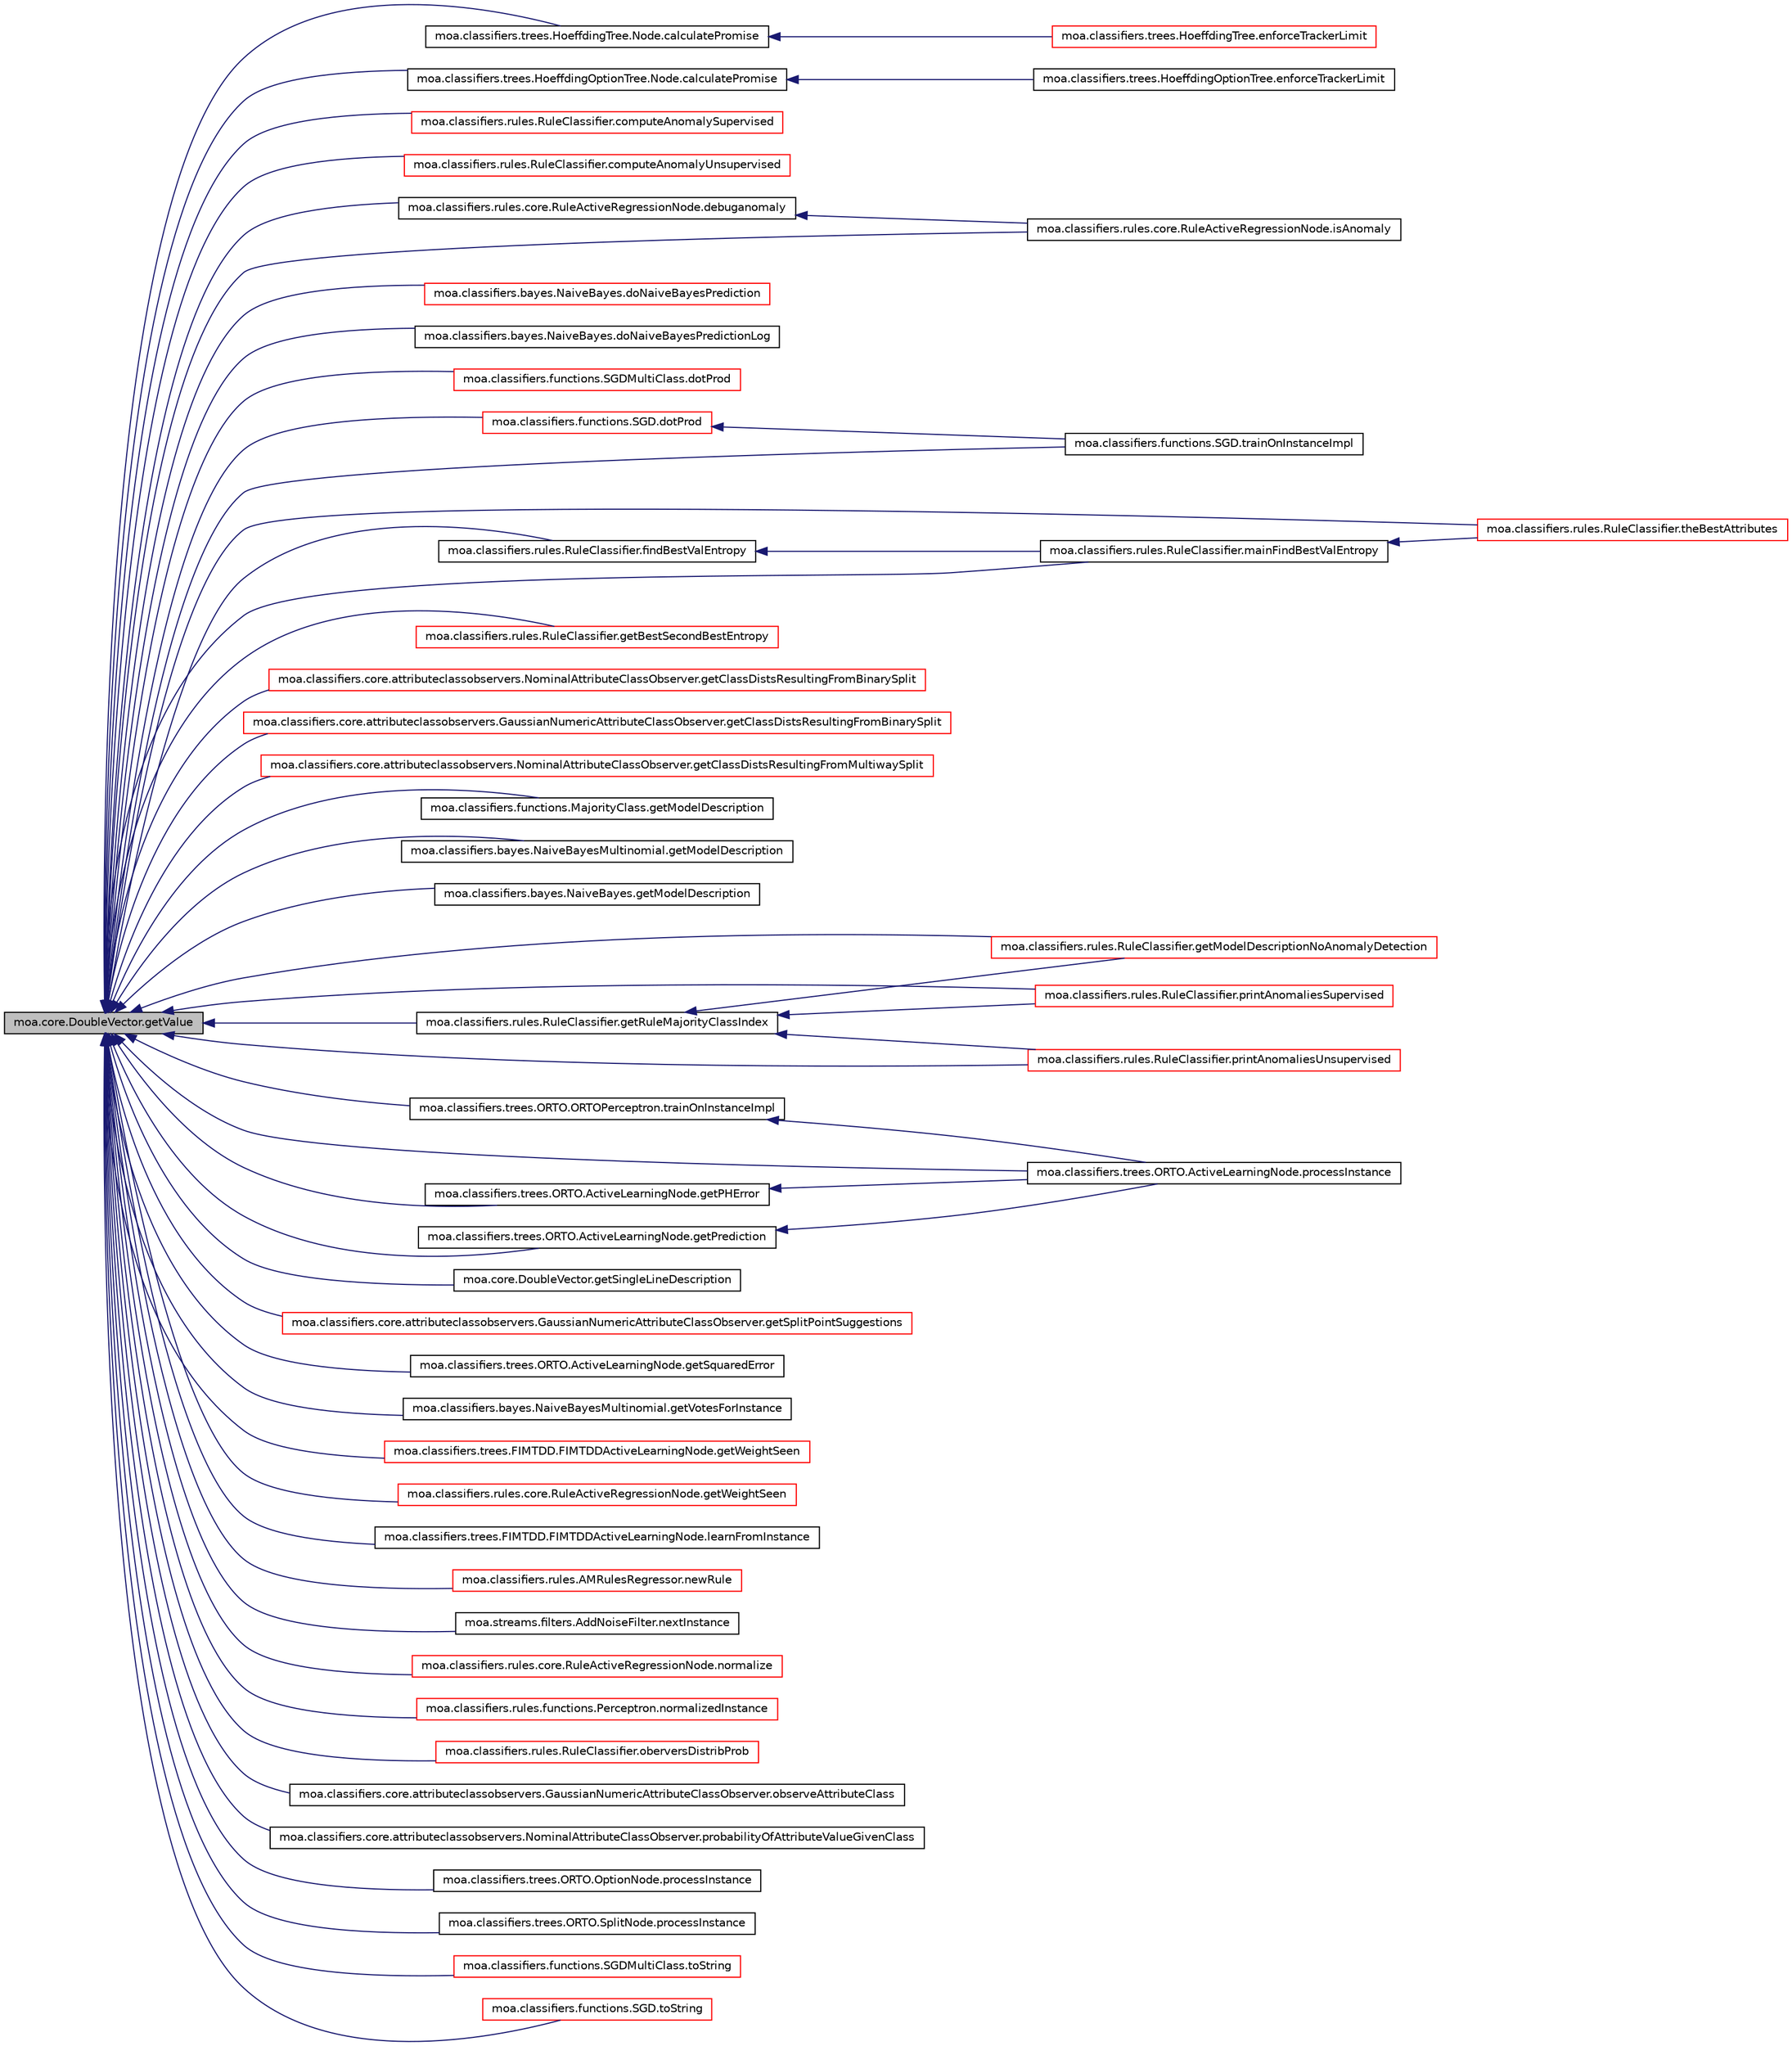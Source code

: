 digraph G
{
  edge [fontname="Helvetica",fontsize="10",labelfontname="Helvetica",labelfontsize="10"];
  node [fontname="Helvetica",fontsize="10",shape=record];
  rankdir=LR;
  Node1 [label="moa.core.DoubleVector.getValue",height=0.2,width=0.4,color="black", fillcolor="grey75", style="filled" fontcolor="black"];
  Node1 -> Node2 [dir=back,color="midnightblue",fontsize="10",style="solid",fontname="Helvetica"];
  Node2 [label="moa.classifiers.trees.HoeffdingTree.Node.calculatePromise",height=0.2,width=0.4,color="black", fillcolor="white", style="filled",URL="$classmoa_1_1classifiers_1_1trees_1_1HoeffdingTree_1_1Node.html#a2dd4315a90707c43f3e92a4456f712d8"];
  Node2 -> Node3 [dir=back,color="midnightblue",fontsize="10",style="solid",fontname="Helvetica"];
  Node3 [label="moa.classifiers.trees.HoeffdingTree.enforceTrackerLimit",height=0.2,width=0.4,color="red", fillcolor="white", style="filled",URL="$classmoa_1_1classifiers_1_1trees_1_1HoeffdingTree.html#ad3ce5f45815584286223e5e1280bcbb0"];
  Node1 -> Node4 [dir=back,color="midnightblue",fontsize="10",style="solid",fontname="Helvetica"];
  Node4 [label="moa.classifiers.trees.HoeffdingOptionTree.Node.calculatePromise",height=0.2,width=0.4,color="black", fillcolor="white", style="filled",URL="$classmoa_1_1classifiers_1_1trees_1_1HoeffdingOptionTree_1_1Node.html#a55831654f534d9be070eb3a0379063f4"];
  Node4 -> Node5 [dir=back,color="midnightblue",fontsize="10",style="solid",fontname="Helvetica"];
  Node5 [label="moa.classifiers.trees.HoeffdingOptionTree.enforceTrackerLimit",height=0.2,width=0.4,color="black", fillcolor="white", style="filled",URL="$classmoa_1_1classifiers_1_1trees_1_1HoeffdingOptionTree.html#af9382a6efb72761ad3a4ac9896d35c79"];
  Node1 -> Node6 [dir=back,color="midnightblue",fontsize="10",style="solid",fontname="Helvetica"];
  Node6 [label="moa.classifiers.rules.RuleClassifier.computeAnomalySupervised",height=0.2,width=0.4,color="red", fillcolor="white", style="filled",URL="$classmoa_1_1classifiers_1_1rules_1_1RuleClassifier.html#a331a0272136812420c3f28741e49dc3b"];
  Node1 -> Node7 [dir=back,color="midnightblue",fontsize="10",style="solid",fontname="Helvetica"];
  Node7 [label="moa.classifiers.rules.RuleClassifier.computeAnomalyUnsupervised",height=0.2,width=0.4,color="red", fillcolor="white", style="filled",URL="$classmoa_1_1classifiers_1_1rules_1_1RuleClassifier.html#ac498e2b33463b69a59ed3d1e6506ceee"];
  Node1 -> Node8 [dir=back,color="midnightblue",fontsize="10",style="solid",fontname="Helvetica"];
  Node8 [label="moa.classifiers.rules.core.RuleActiveRegressionNode.debuganomaly",height=0.2,width=0.4,color="black", fillcolor="white", style="filled",URL="$classmoa_1_1classifiers_1_1rules_1_1core_1_1RuleActiveRegressionNode.html#ad6906406f387b875eb63024c10e912ad"];
  Node8 -> Node9 [dir=back,color="midnightblue",fontsize="10",style="solid",fontname="Helvetica"];
  Node9 [label="moa.classifiers.rules.core.RuleActiveRegressionNode.isAnomaly",height=0.2,width=0.4,color="black", fillcolor="white", style="filled",URL="$classmoa_1_1classifiers_1_1rules_1_1core_1_1RuleActiveRegressionNode.html#a1f5de305f254747e3f1ac7b5d5d2eab0"];
  Node1 -> Node10 [dir=back,color="midnightblue",fontsize="10",style="solid",fontname="Helvetica"];
  Node10 [label="moa.classifiers.bayes.NaiveBayes.doNaiveBayesPrediction",height=0.2,width=0.4,color="red", fillcolor="white", style="filled",URL="$classmoa_1_1classifiers_1_1bayes_1_1NaiveBayes.html#aaeb3aa564394e10a043c31963096ac78"];
  Node1 -> Node11 [dir=back,color="midnightblue",fontsize="10",style="solid",fontname="Helvetica"];
  Node11 [label="moa.classifiers.bayes.NaiveBayes.doNaiveBayesPredictionLog",height=0.2,width=0.4,color="black", fillcolor="white", style="filled",URL="$classmoa_1_1classifiers_1_1bayes_1_1NaiveBayes.html#a92559d8413215b11f74191718b6c14d4"];
  Node1 -> Node12 [dir=back,color="midnightblue",fontsize="10",style="solid",fontname="Helvetica"];
  Node12 [label="moa.classifiers.functions.SGDMultiClass.dotProd",height=0.2,width=0.4,color="red", fillcolor="white", style="filled",URL="$classmoa_1_1classifiers_1_1functions_1_1SGDMultiClass.html#ac8758b70e8cb80e20f2bb918a1a1ed3c"];
  Node1 -> Node13 [dir=back,color="midnightblue",fontsize="10",style="solid",fontname="Helvetica"];
  Node13 [label="moa.classifiers.functions.SGD.dotProd",height=0.2,width=0.4,color="red", fillcolor="white", style="filled",URL="$classmoa_1_1classifiers_1_1functions_1_1SGD.html#a989da08a53b9296d907b2566f2a21e4a"];
  Node13 -> Node14 [dir=back,color="midnightblue",fontsize="10",style="solid",fontname="Helvetica"];
  Node14 [label="moa.classifiers.functions.SGD.trainOnInstanceImpl",height=0.2,width=0.4,color="black", fillcolor="white", style="filled",URL="$classmoa_1_1classifiers_1_1functions_1_1SGD.html#ab783d42c0b72dbc47dee632ee899eb0c",tooltip="Trains the classifier with the given instance."];
  Node1 -> Node15 [dir=back,color="midnightblue",fontsize="10",style="solid",fontname="Helvetica"];
  Node15 [label="moa.classifiers.rules.RuleClassifier.findBestValEntropy",height=0.2,width=0.4,color="black", fillcolor="white", style="filled",URL="$classmoa_1_1classifiers_1_1rules_1_1RuleClassifier.html#af0f8c83ee817b32dcf1c1cf2bdf525f0"];
  Node15 -> Node16 [dir=back,color="midnightblue",fontsize="10",style="solid",fontname="Helvetica"];
  Node16 [label="moa.classifiers.rules.RuleClassifier.mainFindBestValEntropy",height=0.2,width=0.4,color="black", fillcolor="white", style="filled",URL="$classmoa_1_1classifiers_1_1rules_1_1RuleClassifier.html#aa3026ed69fead2e4677193c1824d1b12"];
  Node16 -> Node17 [dir=back,color="midnightblue",fontsize="10",style="solid",fontname="Helvetica"];
  Node17 [label="moa.classifiers.rules.RuleClassifier.theBestAttributes",height=0.2,width=0.4,color="red", fillcolor="white", style="filled",URL="$classmoa_1_1classifiers_1_1rules_1_1RuleClassifier.html#a08c80bf89e9f5c410373626cbfcf7464"];
  Node1 -> Node18 [dir=back,color="midnightblue",fontsize="10",style="solid",fontname="Helvetica"];
  Node18 [label="moa.classifiers.rules.RuleClassifier.getBestSecondBestEntropy",height=0.2,width=0.4,color="red", fillcolor="white", style="filled",URL="$classmoa_1_1classifiers_1_1rules_1_1RuleClassifier.html#a49fb11f23db4219eb271ecab15db6cb8"];
  Node1 -> Node19 [dir=back,color="midnightblue",fontsize="10",style="solid",fontname="Helvetica"];
  Node19 [label="moa.classifiers.core.attributeclassobservers.NominalAttributeClassObserver.getClassDistsResultingFromBinarySplit",height=0.2,width=0.4,color="red", fillcolor="white", style="filled",URL="$classmoa_1_1classifiers_1_1core_1_1attributeclassobservers_1_1NominalAttributeClassObserver.html#a3648e3ee1b90ff37541481c63363ad9a"];
  Node1 -> Node20 [dir=back,color="midnightblue",fontsize="10",style="solid",fontname="Helvetica"];
  Node20 [label="moa.classifiers.core.attributeclassobservers.GaussianNumericAttributeClassObserver.getClassDistsResultingFromBinarySplit",height=0.2,width=0.4,color="red", fillcolor="white", style="filled",URL="$classmoa_1_1classifiers_1_1core_1_1attributeclassobservers_1_1GaussianNumericAttributeClassObserver.html#a6aa9fa821534bf559c4945cb7acb81bf"];
  Node1 -> Node21 [dir=back,color="midnightblue",fontsize="10",style="solid",fontname="Helvetica"];
  Node21 [label="moa.classifiers.core.attributeclassobservers.NominalAttributeClassObserver.getClassDistsResultingFromMultiwaySplit",height=0.2,width=0.4,color="red", fillcolor="white", style="filled",URL="$classmoa_1_1classifiers_1_1core_1_1attributeclassobservers_1_1NominalAttributeClassObserver.html#a3f2bc90ff1bc70a208aa00f0f724370a"];
  Node1 -> Node22 [dir=back,color="midnightblue",fontsize="10",style="solid",fontname="Helvetica"];
  Node22 [label="moa.classifiers.functions.MajorityClass.getModelDescription",height=0.2,width=0.4,color="black", fillcolor="white", style="filled",URL="$classmoa_1_1classifiers_1_1functions_1_1MajorityClass.html#a920d9e3f07772d788728aa729c09e1ec",tooltip="Returns a string representation of the model."];
  Node1 -> Node23 [dir=back,color="midnightblue",fontsize="10",style="solid",fontname="Helvetica"];
  Node23 [label="moa.classifiers.bayes.NaiveBayesMultinomial.getModelDescription",height=0.2,width=0.4,color="black", fillcolor="white", style="filled",URL="$classmoa_1_1classifiers_1_1bayes_1_1NaiveBayesMultinomial.html#a862b6151bf35e822c61c10ca65a7ae1c",tooltip="Returns a string representation of the model."];
  Node1 -> Node24 [dir=back,color="midnightblue",fontsize="10",style="solid",fontname="Helvetica"];
  Node24 [label="moa.classifiers.bayes.NaiveBayes.getModelDescription",height=0.2,width=0.4,color="black", fillcolor="white", style="filled",URL="$classmoa_1_1classifiers_1_1bayes_1_1NaiveBayes.html#a9c6844cc26818257b91bb284d78f2af0",tooltip="Returns a string representation of the model."];
  Node1 -> Node25 [dir=back,color="midnightblue",fontsize="10",style="solid",fontname="Helvetica"];
  Node25 [label="moa.classifiers.rules.RuleClassifier.getModelDescriptionNoAnomalyDetection",height=0.2,width=0.4,color="red", fillcolor="white", style="filled",URL="$classmoa_1_1classifiers_1_1rules_1_1RuleClassifier.html#a46a43402f2b44c05b9a262c5308e1b2b"];
  Node1 -> Node26 [dir=back,color="midnightblue",fontsize="10",style="solid",fontname="Helvetica"];
  Node26 [label="moa.classifiers.trees.ORTO.ActiveLearningNode.getPHError",height=0.2,width=0.4,color="black", fillcolor="white", style="filled",URL="$classmoa_1_1classifiers_1_1trees_1_1ORTO_1_1ActiveLearningNode.html#a55b879af28d67ee649ed744da71b29f7"];
  Node26 -> Node27 [dir=back,color="midnightblue",fontsize="10",style="solid",fontname="Helvetica"];
  Node27 [label="moa.classifiers.trees.ORTO.ActiveLearningNode.processInstance",height=0.2,width=0.4,color="black", fillcolor="white", style="filled",URL="$classmoa_1_1classifiers_1_1trees_1_1ORTO_1_1ActiveLearningNode.html#a56892d5a3620b1df383f415202d5e916"];
  Node1 -> Node28 [dir=back,color="midnightblue",fontsize="10",style="solid",fontname="Helvetica"];
  Node28 [label="moa.classifiers.trees.ORTO.ActiveLearningNode.getPrediction",height=0.2,width=0.4,color="black", fillcolor="white", style="filled",URL="$classmoa_1_1classifiers_1_1trees_1_1ORTO_1_1ActiveLearningNode.html#a49695c85b4773111311734916f85329d"];
  Node28 -> Node27 [dir=back,color="midnightblue",fontsize="10",style="solid",fontname="Helvetica"];
  Node1 -> Node29 [dir=back,color="midnightblue",fontsize="10",style="solid",fontname="Helvetica"];
  Node29 [label="moa.classifiers.rules.RuleClassifier.getRuleMajorityClassIndex",height=0.2,width=0.4,color="black", fillcolor="white", style="filled",URL="$classmoa_1_1classifiers_1_1rules_1_1RuleClassifier.html#a84bd5ef0a8a6819d0d293a79a971c2ee"];
  Node29 -> Node25 [dir=back,color="midnightblue",fontsize="10",style="solid",fontname="Helvetica"];
  Node29 -> Node30 [dir=back,color="midnightblue",fontsize="10",style="solid",fontname="Helvetica"];
  Node30 [label="moa.classifiers.rules.RuleClassifier.printAnomaliesSupervised",height=0.2,width=0.4,color="red", fillcolor="white", style="filled",URL="$classmoa_1_1classifiers_1_1rules_1_1RuleClassifier.html#ae98dc3b59e4e03dc6a59bc7b153babdb"];
  Node29 -> Node31 [dir=back,color="midnightblue",fontsize="10",style="solid",fontname="Helvetica"];
  Node31 [label="moa.classifiers.rules.RuleClassifier.printAnomaliesUnsupervised",height=0.2,width=0.4,color="red", fillcolor="white", style="filled",URL="$classmoa_1_1classifiers_1_1rules_1_1RuleClassifier.html#a6f22721bf471de21bfe1ee8f7f0c5ff8"];
  Node1 -> Node32 [dir=back,color="midnightblue",fontsize="10",style="solid",fontname="Helvetica"];
  Node32 [label="moa.core.DoubleVector.getSingleLineDescription",height=0.2,width=0.4,color="black", fillcolor="white", style="filled",URL="$classmoa_1_1core_1_1DoubleVector.html#a273c976f54728546d895c93c3c125f66"];
  Node1 -> Node33 [dir=back,color="midnightblue",fontsize="10",style="solid",fontname="Helvetica"];
  Node33 [label="moa.classifiers.core.attributeclassobservers.GaussianNumericAttributeClassObserver.getSplitPointSuggestions",height=0.2,width=0.4,color="red", fillcolor="white", style="filled",URL="$classmoa_1_1classifiers_1_1core_1_1attributeclassobservers_1_1GaussianNumericAttributeClassObserver.html#aabe556b8d5858c899bf9e51d557ce4fc"];
  Node1 -> Node34 [dir=back,color="midnightblue",fontsize="10",style="solid",fontname="Helvetica"];
  Node34 [label="moa.classifiers.trees.ORTO.ActiveLearningNode.getSquaredError",height=0.2,width=0.4,color="black", fillcolor="white", style="filled",URL="$classmoa_1_1classifiers_1_1trees_1_1ORTO_1_1ActiveLearningNode.html#a535c63457027db0e5792a8523756f67e",tooltip="Returns the squared error, for use in determining if an alternate tree is performing..."];
  Node1 -> Node35 [dir=back,color="midnightblue",fontsize="10",style="solid",fontname="Helvetica"];
  Node35 [label="moa.classifiers.bayes.NaiveBayesMultinomial.getVotesForInstance",height=0.2,width=0.4,color="black", fillcolor="white", style="filled",URL="$classmoa_1_1classifiers_1_1bayes_1_1NaiveBayesMultinomial.html#a2492192f6fb985dd4af596d5298cb4c6",tooltip="Calculates the class membership probabilities for the given test instance."];
  Node1 -> Node36 [dir=back,color="midnightblue",fontsize="10",style="solid",fontname="Helvetica"];
  Node36 [label="moa.classifiers.trees.FIMTDD.FIMTDDActiveLearningNode.getWeightSeen",height=0.2,width=0.4,color="red", fillcolor="white", style="filled",URL="$classmoa_1_1classifiers_1_1trees_1_1FIMTDD_1_1FIMTDDActiveLearningNode.html#a0f9532c295588e7b91414e492d4b9e99"];
  Node1 -> Node37 [dir=back,color="midnightblue",fontsize="10",style="solid",fontname="Helvetica"];
  Node37 [label="moa.classifiers.rules.core.RuleActiveRegressionNode.getWeightSeen",height=0.2,width=0.4,color="red", fillcolor="white", style="filled",URL="$classmoa_1_1classifiers_1_1rules_1_1core_1_1RuleActiveRegressionNode.html#a2347f14bddf270560f15060e4c1c9bc7"];
  Node1 -> Node9 [dir=back,color="midnightblue",fontsize="10",style="solid",fontname="Helvetica"];
  Node1 -> Node38 [dir=back,color="midnightblue",fontsize="10",style="solid",fontname="Helvetica"];
  Node38 [label="moa.classifiers.trees.FIMTDD.FIMTDDActiveLearningNode.learnFromInstance",height=0.2,width=0.4,color="black", fillcolor="white", style="filled",URL="$classmoa_1_1classifiers_1_1trees_1_1FIMTDD_1_1FIMTDDActiveLearningNode.html#a010e122cfb2f1519904af77a238fb9f5",tooltip="Method to learn from an instance that passes the new instance to the perceptron learner..."];
  Node1 -> Node16 [dir=back,color="midnightblue",fontsize="10",style="solid",fontname="Helvetica"];
  Node1 -> Node39 [dir=back,color="midnightblue",fontsize="10",style="solid",fontname="Helvetica"];
  Node39 [label="moa.classifiers.rules.AMRulesRegressor.newRule",height=0.2,width=0.4,color="red", fillcolor="white", style="filled",URL="$classmoa_1_1classifiers_1_1rules_1_1AMRulesRegressor.html#aa5b19f1fced3beb3b10a9c4b0f39914a",tooltip="Rule.Builder() to build an object with the parameters."];
  Node1 -> Node40 [dir=back,color="midnightblue",fontsize="10",style="solid",fontname="Helvetica"];
  Node40 [label="moa.streams.filters.AddNoiseFilter.nextInstance",height=0.2,width=0.4,color="black", fillcolor="white", style="filled",URL="$classmoa_1_1streams_1_1filters_1_1AddNoiseFilter.html#aa2b74031522eba8bf0b3f570eab687d2",tooltip="Gets the next instance from this stream."];
  Node1 -> Node41 [dir=back,color="midnightblue",fontsize="10",style="solid",fontname="Helvetica"];
  Node41 [label="moa.classifiers.rules.core.RuleActiveRegressionNode.normalize",height=0.2,width=0.4,color="red", fillcolor="white", style="filled",URL="$classmoa_1_1classifiers_1_1rules_1_1core_1_1RuleActiveRegressionNode.html#a0c6bf534dc5f5fb1aca7c2ed8b494f48"];
  Node1 -> Node42 [dir=back,color="midnightblue",fontsize="10",style="solid",fontname="Helvetica"];
  Node42 [label="moa.classifiers.rules.functions.Perceptron.normalizedInstance",height=0.2,width=0.4,color="red", fillcolor="white", style="filled",URL="$classmoa_1_1classifiers_1_1rules_1_1functions_1_1Perceptron.html#ac44525888635894dc9d7eae514b37833"];
  Node1 -> Node43 [dir=back,color="midnightblue",fontsize="10",style="solid",fontname="Helvetica"];
  Node43 [label="moa.classifiers.rules.RuleClassifier.oberversDistribProb",height=0.2,width=0.4,color="red", fillcolor="white", style="filled",URL="$classmoa_1_1classifiers_1_1rules_1_1RuleClassifier.html#a654de0e7e971f024064bba8ae9e2d675"];
  Node1 -> Node44 [dir=back,color="midnightblue",fontsize="10",style="solid",fontname="Helvetica"];
  Node44 [label="moa.classifiers.core.attributeclassobservers.GaussianNumericAttributeClassObserver.observeAttributeClass",height=0.2,width=0.4,color="black", fillcolor="white", style="filled",URL="$classmoa_1_1classifiers_1_1core_1_1attributeclassobservers_1_1GaussianNumericAttributeClassObserver.html#a7b9ebf9afb27c2982f7f8c8513190c9f",tooltip="Updates statistics of this observer given an attribute value, a class and the weight..."];
  Node1 -> Node30 [dir=back,color="midnightblue",fontsize="10",style="solid",fontname="Helvetica"];
  Node1 -> Node31 [dir=back,color="midnightblue",fontsize="10",style="solid",fontname="Helvetica"];
  Node1 -> Node45 [dir=back,color="midnightblue",fontsize="10",style="solid",fontname="Helvetica"];
  Node45 [label="moa.classifiers.core.attributeclassobservers.NominalAttributeClassObserver.probabilityOfAttributeValueGivenClass",height=0.2,width=0.4,color="black", fillcolor="white", style="filled",URL="$classmoa_1_1classifiers_1_1core_1_1attributeclassobservers_1_1NominalAttributeClassObserver.html#a2a9d4fc5c060cb65f5b964de29ed75a1",tooltip="Gets the probability for an attribute value given a class."];
  Node1 -> Node27 [dir=back,color="midnightblue",fontsize="10",style="solid",fontname="Helvetica"];
  Node1 -> Node46 [dir=back,color="midnightblue",fontsize="10",style="solid",fontname="Helvetica"];
  Node46 [label="moa.classifiers.trees.ORTO.OptionNode.processInstance",height=0.2,width=0.4,color="black", fillcolor="white", style="filled",URL="$classmoa_1_1classifiers_1_1trees_1_1ORTO_1_1OptionNode.html#add3cad73c00c3ac29decf238bb9e26da"];
  Node1 -> Node47 [dir=back,color="midnightblue",fontsize="10",style="solid",fontname="Helvetica"];
  Node47 [label="moa.classifiers.trees.ORTO.SplitNode.processInstance",height=0.2,width=0.4,color="black", fillcolor="white", style="filled",URL="$classmoa_1_1classifiers_1_1trees_1_1ORTO_1_1SplitNode.html#a4434ca7bad0ac2f1a1db2141b95c2262"];
  Node1 -> Node17 [dir=back,color="midnightblue",fontsize="10",style="solid",fontname="Helvetica"];
  Node1 -> Node48 [dir=back,color="midnightblue",fontsize="10",style="solid",fontname="Helvetica"];
  Node48 [label="moa.classifiers.functions.SGDMultiClass.toString",height=0.2,width=0.4,color="red", fillcolor="white", style="filled",URL="$classmoa_1_1classifiers_1_1functions_1_1SGDMultiClass.html#a45273b6fd77a124dbfb759cd5a3185ac",tooltip="Prints out the classifier."];
  Node1 -> Node49 [dir=back,color="midnightblue",fontsize="10",style="solid",fontname="Helvetica"];
  Node49 [label="moa.classifiers.functions.SGD.toString",height=0.2,width=0.4,color="red", fillcolor="white", style="filled",URL="$classmoa_1_1classifiers_1_1functions_1_1SGD.html#a76cb2cf12f53e290bd3dcd00ed35fc10",tooltip="Prints out the classifier."];
  Node1 -> Node50 [dir=back,color="midnightblue",fontsize="10",style="solid",fontname="Helvetica"];
  Node50 [label="moa.classifiers.trees.ORTO.ORTOPerceptron.trainOnInstanceImpl",height=0.2,width=0.4,color="black", fillcolor="white", style="filled",URL="$classmoa_1_1classifiers_1_1trees_1_1ORTO_1_1ORTOPerceptron.html#a74b8104e1b397ce074252442af5eec71",tooltip="Update the model using the provided instance."];
  Node50 -> Node27 [dir=back,color="midnightblue",fontsize="10",style="solid",fontname="Helvetica"];
  Node1 -> Node14 [dir=back,color="midnightblue",fontsize="10",style="solid",fontname="Helvetica"];
}
